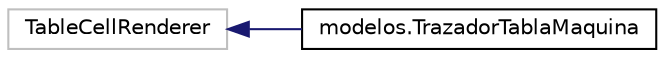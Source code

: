 digraph "Graphical Class Hierarchy"
{
  edge [fontname="Helvetica",fontsize="10",labelfontname="Helvetica",labelfontsize="10"];
  node [fontname="Helvetica",fontsize="10",shape=record];
  rankdir="LR";
  Node23 [label="TableCellRenderer",height=0.2,width=0.4,color="grey75", fillcolor="white", style="filled"];
  Node23 -> Node0 [dir="back",color="midnightblue",fontsize="10",style="solid",fontname="Helvetica"];
  Node0 [label="modelos.TrazadorTablaMaquina",height=0.2,width=0.4,color="black", fillcolor="white", style="filled",URL="$classmodelos_1_1_trazador_tabla_maquina.html"];
}
